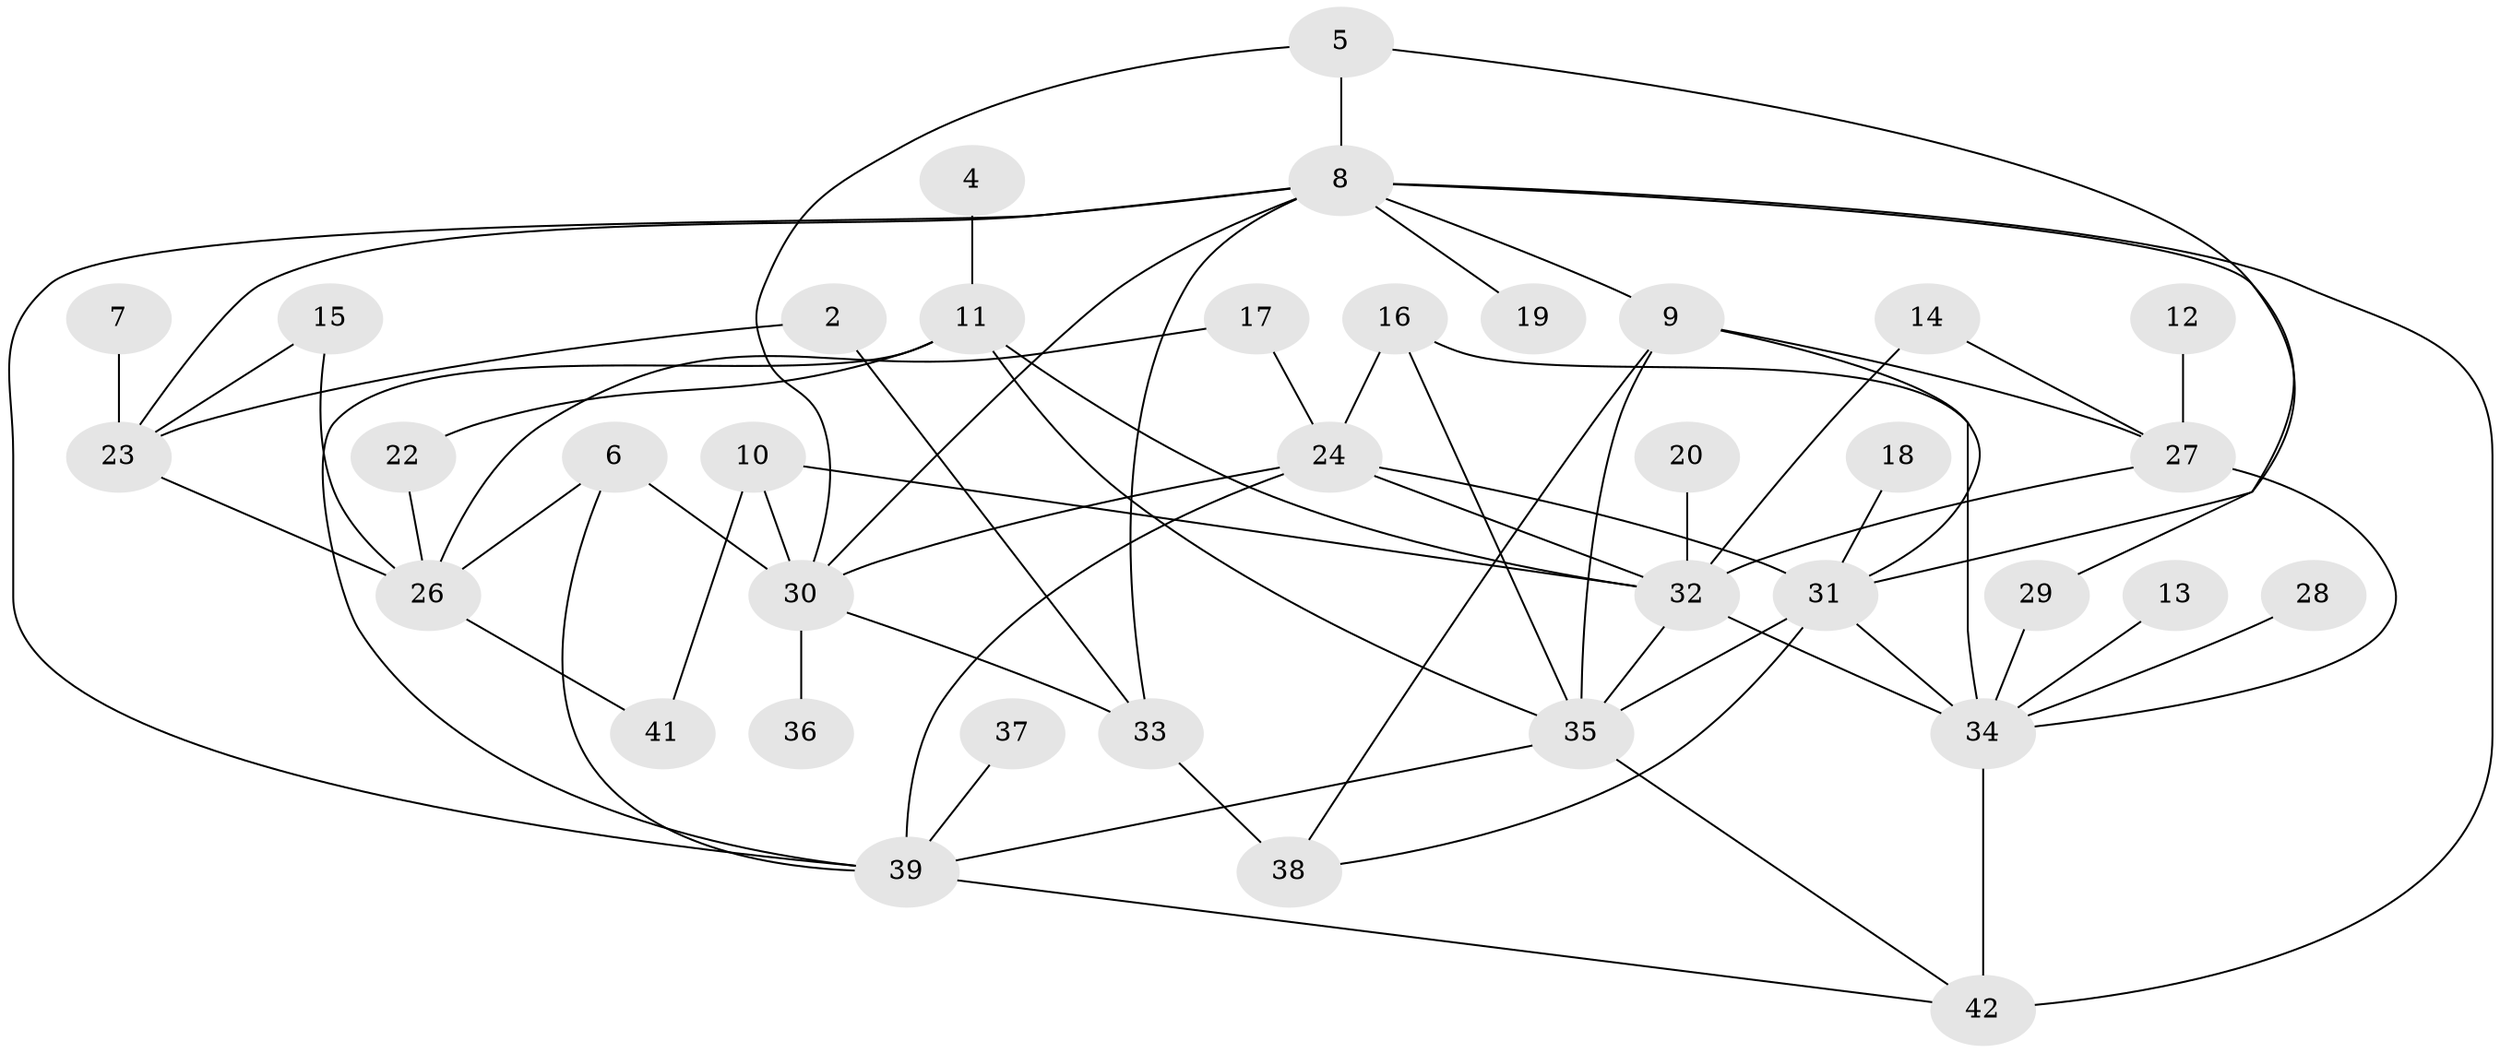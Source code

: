 // original degree distribution, {4: 0.2261904761904762, 2: 0.27380952380952384, 0: 0.047619047619047616, 5: 0.07142857142857142, 3: 0.16666666666666666, 1: 0.19047619047619047, 6: 0.023809523809523808}
// Generated by graph-tools (version 1.1) at 2025/25/03/09/25 03:25:24]
// undirected, 37 vertices, 66 edges
graph export_dot {
graph [start="1"]
  node [color=gray90,style=filled];
  2;
  4;
  5;
  6;
  7;
  8;
  9;
  10;
  11;
  12;
  13;
  14;
  15;
  16;
  17;
  18;
  19;
  20;
  22;
  23;
  24;
  26;
  27;
  28;
  29;
  30;
  31;
  32;
  33;
  34;
  35;
  36;
  37;
  38;
  39;
  41;
  42;
  2 -- 23 [weight=1.0];
  2 -- 33 [weight=1.0];
  4 -- 11 [weight=1.0];
  5 -- 8 [weight=1.0];
  5 -- 30 [weight=1.0];
  5 -- 31 [weight=1.0];
  6 -- 26 [weight=1.0];
  6 -- 30 [weight=1.0];
  6 -- 39 [weight=1.0];
  7 -- 23 [weight=1.0];
  8 -- 9 [weight=1.0];
  8 -- 19 [weight=1.0];
  8 -- 23 [weight=1.0];
  8 -- 29 [weight=1.0];
  8 -- 30 [weight=1.0];
  8 -- 33 [weight=1.0];
  8 -- 39 [weight=1.0];
  8 -- 42 [weight=1.0];
  9 -- 27 [weight=1.0];
  9 -- 31 [weight=1.0];
  9 -- 35 [weight=2.0];
  9 -- 38 [weight=1.0];
  10 -- 30 [weight=1.0];
  10 -- 32 [weight=1.0];
  10 -- 41 [weight=1.0];
  11 -- 22 [weight=1.0];
  11 -- 32 [weight=1.0];
  11 -- 35 [weight=1.0];
  11 -- 39 [weight=1.0];
  12 -- 27 [weight=1.0];
  13 -- 34 [weight=1.0];
  14 -- 27 [weight=1.0];
  14 -- 32 [weight=1.0];
  15 -- 23 [weight=1.0];
  15 -- 26 [weight=1.0];
  16 -- 24 [weight=1.0];
  16 -- 34 [weight=1.0];
  16 -- 35 [weight=1.0];
  17 -- 24 [weight=1.0];
  17 -- 26 [weight=1.0];
  18 -- 31 [weight=2.0];
  20 -- 32 [weight=1.0];
  22 -- 26 [weight=1.0];
  23 -- 26 [weight=1.0];
  24 -- 30 [weight=1.0];
  24 -- 31 [weight=1.0];
  24 -- 32 [weight=1.0];
  24 -- 39 [weight=1.0];
  26 -- 41 [weight=1.0];
  27 -- 32 [weight=1.0];
  27 -- 34 [weight=1.0];
  28 -- 34 [weight=1.0];
  29 -- 34 [weight=1.0];
  30 -- 33 [weight=1.0];
  30 -- 36 [weight=1.0];
  31 -- 34 [weight=1.0];
  31 -- 35 [weight=1.0];
  31 -- 38 [weight=1.0];
  32 -- 34 [weight=1.0];
  32 -- 35 [weight=1.0];
  33 -- 38 [weight=1.0];
  34 -- 42 [weight=2.0];
  35 -- 39 [weight=1.0];
  35 -- 42 [weight=1.0];
  37 -- 39 [weight=1.0];
  39 -- 42 [weight=1.0];
}
